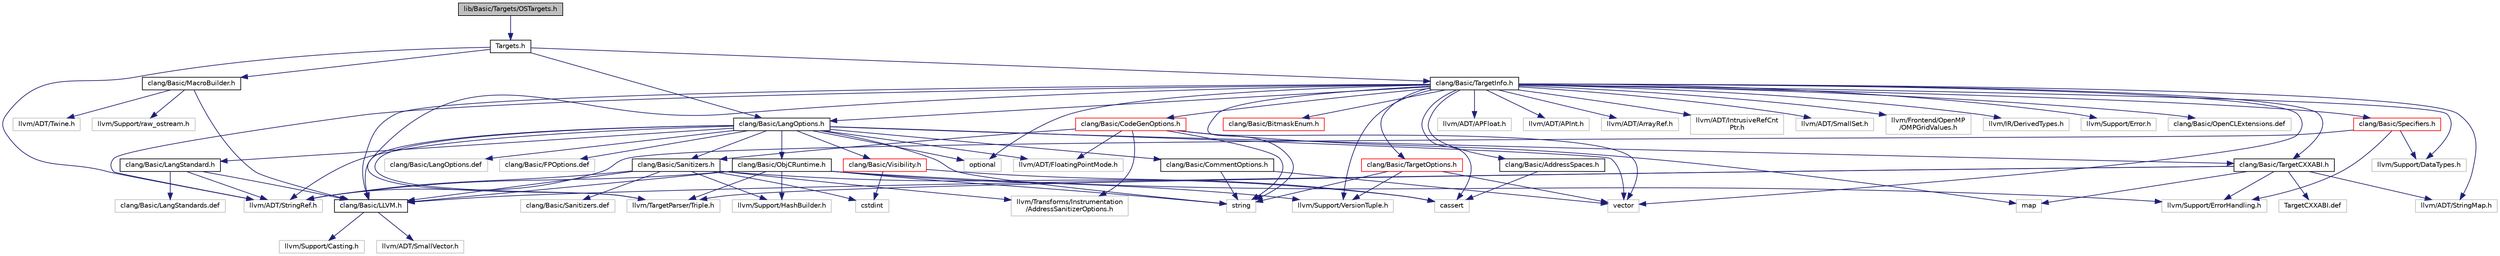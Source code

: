 digraph "lib/Basic/Targets/OSTargets.h"
{
 // LATEX_PDF_SIZE
  bgcolor="transparent";
  edge [fontname="Helvetica",fontsize="10",labelfontname="Helvetica",labelfontsize="10"];
  node [fontname="Helvetica",fontsize="10",shape=record];
  Node1 [label="lib/Basic/Targets/OSTargets.h",height=0.2,width=0.4,color="black", fillcolor="grey75", style="filled", fontcolor="black",tooltip=" "];
  Node1 -> Node2 [color="midnightblue",fontsize="10",style="solid",fontname="Helvetica"];
  Node2 [label="Targets.h",height=0.2,width=0.4,color="black",URL="$Targets_8h.html",tooltip=" "];
  Node2 -> Node3 [color="midnightblue",fontsize="10",style="solid",fontname="Helvetica"];
  Node3 [label="clang/Basic/LangOptions.h",height=0.2,width=0.4,color="black",URL="$LangOptions_8h.html",tooltip=" "];
  Node3 -> Node4 [color="midnightblue",fontsize="10",style="solid",fontname="Helvetica"];
  Node4 [label="clang/Basic/CommentOptions.h",height=0.2,width=0.4,color="black",URL="$CommentOptions_8h.html",tooltip=" "];
  Node4 -> Node5 [color="midnightblue",fontsize="10",style="solid",fontname="Helvetica"];
  Node5 [label="string",height=0.2,width=0.4,color="grey75",tooltip=" "];
  Node4 -> Node6 [color="midnightblue",fontsize="10",style="solid",fontname="Helvetica"];
  Node6 [label="vector",height=0.2,width=0.4,color="grey75",tooltip=" "];
  Node3 -> Node7 [color="midnightblue",fontsize="10",style="solid",fontname="Helvetica"];
  Node7 [label="clang/Basic/LLVM.h",height=0.2,width=0.4,color="black",URL="$LLVM_8h.html",tooltip=" "];
  Node7 -> Node8 [color="midnightblue",fontsize="10",style="solid",fontname="Helvetica"];
  Node8 [label="llvm/Support/Casting.h",height=0.2,width=0.4,color="grey75",tooltip=" "];
  Node7 -> Node9 [color="midnightblue",fontsize="10",style="solid",fontname="Helvetica"];
  Node9 [label="llvm/ADT/SmallVector.h",height=0.2,width=0.4,color="grey75",tooltip=" "];
  Node3 -> Node10 [color="midnightblue",fontsize="10",style="solid",fontname="Helvetica"];
  Node10 [label="clang/Basic/LangStandard.h",height=0.2,width=0.4,color="black",URL="$LangStandard_8h.html",tooltip=" "];
  Node10 -> Node7 [color="midnightblue",fontsize="10",style="solid",fontname="Helvetica"];
  Node10 -> Node11 [color="midnightblue",fontsize="10",style="solid",fontname="Helvetica"];
  Node11 [label="llvm/ADT/StringRef.h",height=0.2,width=0.4,color="grey75",tooltip=" "];
  Node10 -> Node12 [color="midnightblue",fontsize="10",style="solid",fontname="Helvetica"];
  Node12 [label="clang/Basic/LangStandards.def",height=0.2,width=0.4,color="grey75",tooltip=" "];
  Node3 -> Node13 [color="midnightblue",fontsize="10",style="solid",fontname="Helvetica"];
  Node13 [label="clang/Basic/ObjCRuntime.h",height=0.2,width=0.4,color="black",URL="$ObjCRuntime_8h.html",tooltip=" "];
  Node13 -> Node7 [color="midnightblue",fontsize="10",style="solid",fontname="Helvetica"];
  Node13 -> Node11 [color="midnightblue",fontsize="10",style="solid",fontname="Helvetica"];
  Node13 -> Node14 [color="midnightblue",fontsize="10",style="solid",fontname="Helvetica"];
  Node14 [label="llvm/Support/ErrorHandling.h",height=0.2,width=0.4,color="grey75",tooltip=" "];
  Node13 -> Node15 [color="midnightblue",fontsize="10",style="solid",fontname="Helvetica"];
  Node15 [label="llvm/Support/HashBuilder.h",height=0.2,width=0.4,color="grey75",tooltip=" "];
  Node13 -> Node16 [color="midnightblue",fontsize="10",style="solid",fontname="Helvetica"];
  Node16 [label="llvm/Support/VersionTuple.h",height=0.2,width=0.4,color="grey75",tooltip=" "];
  Node13 -> Node17 [color="midnightblue",fontsize="10",style="solid",fontname="Helvetica"];
  Node17 [label="llvm/TargetParser/Triple.h",height=0.2,width=0.4,color="grey75",tooltip=" "];
  Node13 -> Node5 [color="midnightblue",fontsize="10",style="solid",fontname="Helvetica"];
  Node3 -> Node18 [color="midnightblue",fontsize="10",style="solid",fontname="Helvetica"];
  Node18 [label="clang/Basic/Sanitizers.h",height=0.2,width=0.4,color="black",URL="$Sanitizers_8h.html",tooltip=" "];
  Node18 -> Node7 [color="midnightblue",fontsize="10",style="solid",fontname="Helvetica"];
  Node18 -> Node11 [color="midnightblue",fontsize="10",style="solid",fontname="Helvetica"];
  Node18 -> Node15 [color="midnightblue",fontsize="10",style="solid",fontname="Helvetica"];
  Node18 -> Node19 [color="midnightblue",fontsize="10",style="solid",fontname="Helvetica"];
  Node19 [label="llvm/Transforms/Instrumentation\l/AddressSanitizerOptions.h",height=0.2,width=0.4,color="grey75",tooltip=" "];
  Node18 -> Node20 [color="midnightblue",fontsize="10",style="solid",fontname="Helvetica"];
  Node20 [label="cassert",height=0.2,width=0.4,color="grey75",tooltip=" "];
  Node18 -> Node21 [color="midnightblue",fontsize="10",style="solid",fontname="Helvetica"];
  Node21 [label="cstdint",height=0.2,width=0.4,color="grey75",tooltip=" "];
  Node18 -> Node22 [color="midnightblue",fontsize="10",style="solid",fontname="Helvetica"];
  Node22 [label="clang/Basic/Sanitizers.def",height=0.2,width=0.4,color="grey75",tooltip=" "];
  Node3 -> Node23 [color="midnightblue",fontsize="10",style="solid",fontname="Helvetica"];
  Node23 [label="clang/Basic/TargetCXXABI.h",height=0.2,width=0.4,color="black",URL="$TargetCXXABI_8h.html",tooltip=" "];
  Node23 -> Node24 [color="midnightblue",fontsize="10",style="solid",fontname="Helvetica"];
  Node24 [label="map",height=0.2,width=0.4,color="grey75",tooltip=" "];
  Node23 -> Node7 [color="midnightblue",fontsize="10",style="solid",fontname="Helvetica"];
  Node23 -> Node25 [color="midnightblue",fontsize="10",style="solid",fontname="Helvetica"];
  Node25 [label="llvm/ADT/StringMap.h",height=0.2,width=0.4,color="grey75",tooltip=" "];
  Node23 -> Node14 [color="midnightblue",fontsize="10",style="solid",fontname="Helvetica"];
  Node23 -> Node17 [color="midnightblue",fontsize="10",style="solid",fontname="Helvetica"];
  Node23 -> Node26 [color="midnightblue",fontsize="10",style="solid",fontname="Helvetica"];
  Node26 [label="TargetCXXABI.def",height=0.2,width=0.4,color="grey75",tooltip=" "];
  Node3 -> Node27 [color="midnightblue",fontsize="10",style="solid",fontname="Helvetica"];
  Node27 [label="clang/Basic/Visibility.h",height=0.2,width=0.4,color="red",URL="$Visibility_8h.html",tooltip=" "];
  Node27 -> Node20 [color="midnightblue",fontsize="10",style="solid",fontname="Helvetica"];
  Node27 -> Node21 [color="midnightblue",fontsize="10",style="solid",fontname="Helvetica"];
  Node3 -> Node30 [color="midnightblue",fontsize="10",style="solid",fontname="Helvetica"];
  Node30 [label="llvm/ADT/FloatingPointMode.h",height=0.2,width=0.4,color="grey75",tooltip=" "];
  Node3 -> Node11 [color="midnightblue",fontsize="10",style="solid",fontname="Helvetica"];
  Node3 -> Node17 [color="midnightblue",fontsize="10",style="solid",fontname="Helvetica"];
  Node3 -> Node31 [color="midnightblue",fontsize="10",style="solid",fontname="Helvetica"];
  Node31 [label="optional",height=0.2,width=0.4,color="grey75",tooltip=" "];
  Node3 -> Node5 [color="midnightblue",fontsize="10",style="solid",fontname="Helvetica"];
  Node3 -> Node6 [color="midnightblue",fontsize="10",style="solid",fontname="Helvetica"];
  Node3 -> Node32 [color="midnightblue",fontsize="10",style="solid",fontname="Helvetica"];
  Node32 [label="clang/Basic/LangOptions.def",height=0.2,width=0.4,color="grey75",tooltip=" "];
  Node3 -> Node33 [color="midnightblue",fontsize="10",style="solid",fontname="Helvetica"];
  Node33 [label="clang/Basic/FPOptions.def",height=0.2,width=0.4,color="grey75",tooltip=" "];
  Node2 -> Node34 [color="midnightblue",fontsize="10",style="solid",fontname="Helvetica"];
  Node34 [label="clang/Basic/MacroBuilder.h",height=0.2,width=0.4,color="black",URL="$MacroBuilder_8h.html",tooltip=" "];
  Node34 -> Node7 [color="midnightblue",fontsize="10",style="solid",fontname="Helvetica"];
  Node34 -> Node35 [color="midnightblue",fontsize="10",style="solid",fontname="Helvetica"];
  Node35 [label="llvm/ADT/Twine.h",height=0.2,width=0.4,color="grey75",tooltip=" "];
  Node34 -> Node36 [color="midnightblue",fontsize="10",style="solid",fontname="Helvetica"];
  Node36 [label="llvm/Support/raw_ostream.h",height=0.2,width=0.4,color="grey75",tooltip=" "];
  Node2 -> Node37 [color="midnightblue",fontsize="10",style="solid",fontname="Helvetica"];
  Node37 [label="clang/Basic/TargetInfo.h",height=0.2,width=0.4,color="black",URL="$include_2clang_2Basic_2TargetInfo_8h.html",tooltip=" "];
  Node37 -> Node38 [color="midnightblue",fontsize="10",style="solid",fontname="Helvetica"];
  Node38 [label="clang/Basic/AddressSpaces.h",height=0.2,width=0.4,color="black",URL="$AddressSpaces_8h.html",tooltip=" "];
  Node38 -> Node20 [color="midnightblue",fontsize="10",style="solid",fontname="Helvetica"];
  Node37 -> Node39 [color="midnightblue",fontsize="10",style="solid",fontname="Helvetica"];
  Node39 [label="clang/Basic/BitmaskEnum.h",height=0.2,width=0.4,color="red",URL="$BitmaskEnum_8h.html",tooltip=" "];
  Node37 -> Node41 [color="midnightblue",fontsize="10",style="solid",fontname="Helvetica"];
  Node41 [label="clang/Basic/CodeGenOptions.h",height=0.2,width=0.4,color="red",URL="$CodeGenOptions_8h.html",tooltip=" "];
  Node41 -> Node18 [color="midnightblue",fontsize="10",style="solid",fontname="Helvetica"];
  Node41 -> Node30 [color="midnightblue",fontsize="10",style="solid",fontname="Helvetica"];
  Node41 -> Node19 [color="midnightblue",fontsize="10",style="solid",fontname="Helvetica"];
  Node41 -> Node24 [color="midnightblue",fontsize="10",style="solid",fontname="Helvetica"];
  Node41 -> Node5 [color="midnightblue",fontsize="10",style="solid",fontname="Helvetica"];
  Node41 -> Node6 [color="midnightblue",fontsize="10",style="solid",fontname="Helvetica"];
  Node37 -> Node7 [color="midnightblue",fontsize="10",style="solid",fontname="Helvetica"];
  Node37 -> Node3 [color="midnightblue",fontsize="10",style="solid",fontname="Helvetica"];
  Node37 -> Node50 [color="midnightblue",fontsize="10",style="solid",fontname="Helvetica"];
  Node50 [label="clang/Basic/Specifiers.h",height=0.2,width=0.4,color="red",URL="$Specifiers_8h.html",tooltip=" "];
  Node50 -> Node11 [color="midnightblue",fontsize="10",style="solid",fontname="Helvetica"];
  Node50 -> Node51 [color="midnightblue",fontsize="10",style="solid",fontname="Helvetica"];
  Node51 [label="llvm/Support/DataTypes.h",height=0.2,width=0.4,color="grey75",tooltip=" "];
  Node50 -> Node14 [color="midnightblue",fontsize="10",style="solid",fontname="Helvetica"];
  Node37 -> Node23 [color="midnightblue",fontsize="10",style="solid",fontname="Helvetica"];
  Node37 -> Node54 [color="midnightblue",fontsize="10",style="solid",fontname="Helvetica"];
  Node54 [label="clang/Basic/TargetOptions.h",height=0.2,width=0.4,color="red",URL="$TargetOptions_8h.html",tooltip=" "];
  Node54 -> Node16 [color="midnightblue",fontsize="10",style="solid",fontname="Helvetica"];
  Node54 -> Node5 [color="midnightblue",fontsize="10",style="solid",fontname="Helvetica"];
  Node54 -> Node6 [color="midnightblue",fontsize="10",style="solid",fontname="Helvetica"];
  Node37 -> Node56 [color="midnightblue",fontsize="10",style="solid",fontname="Helvetica"];
  Node56 [label="llvm/ADT/APFloat.h",height=0.2,width=0.4,color="grey75",tooltip=" "];
  Node37 -> Node57 [color="midnightblue",fontsize="10",style="solid",fontname="Helvetica"];
  Node57 [label="llvm/ADT/APInt.h",height=0.2,width=0.4,color="grey75",tooltip=" "];
  Node37 -> Node58 [color="midnightblue",fontsize="10",style="solid",fontname="Helvetica"];
  Node58 [label="llvm/ADT/ArrayRef.h",height=0.2,width=0.4,color="grey75",tooltip=" "];
  Node37 -> Node59 [color="midnightblue",fontsize="10",style="solid",fontname="Helvetica"];
  Node59 [label="llvm/ADT/IntrusiveRefCnt\lPtr.h",height=0.2,width=0.4,color="grey75",tooltip=" "];
  Node37 -> Node60 [color="midnightblue",fontsize="10",style="solid",fontname="Helvetica"];
  Node60 [label="llvm/ADT/SmallSet.h",height=0.2,width=0.4,color="grey75",tooltip=" "];
  Node37 -> Node25 [color="midnightblue",fontsize="10",style="solid",fontname="Helvetica"];
  Node37 -> Node11 [color="midnightblue",fontsize="10",style="solid",fontname="Helvetica"];
  Node37 -> Node61 [color="midnightblue",fontsize="10",style="solid",fontname="Helvetica"];
  Node61 [label="llvm/Frontend/OpenMP\l/OMPGridValues.h",height=0.2,width=0.4,color="grey75",tooltip=" "];
  Node37 -> Node62 [color="midnightblue",fontsize="10",style="solid",fontname="Helvetica"];
  Node62 [label="llvm/IR/DerivedTypes.h",height=0.2,width=0.4,color="grey75",tooltip=" "];
  Node37 -> Node51 [color="midnightblue",fontsize="10",style="solid",fontname="Helvetica"];
  Node37 -> Node63 [color="midnightblue",fontsize="10",style="solid",fontname="Helvetica"];
  Node63 [label="llvm/Support/Error.h",height=0.2,width=0.4,color="grey75",tooltip=" "];
  Node37 -> Node16 [color="midnightblue",fontsize="10",style="solid",fontname="Helvetica"];
  Node37 -> Node17 [color="midnightblue",fontsize="10",style="solid",fontname="Helvetica"];
  Node37 -> Node20 [color="midnightblue",fontsize="10",style="solid",fontname="Helvetica"];
  Node37 -> Node31 [color="midnightblue",fontsize="10",style="solid",fontname="Helvetica"];
  Node37 -> Node5 [color="midnightblue",fontsize="10",style="solid",fontname="Helvetica"];
  Node37 -> Node6 [color="midnightblue",fontsize="10",style="solid",fontname="Helvetica"];
  Node37 -> Node64 [color="midnightblue",fontsize="10",style="solid",fontname="Helvetica"];
  Node64 [label="clang/Basic/OpenCLExtensions.def",height=0.2,width=0.4,color="grey75",tooltip=" "];
  Node2 -> Node11 [color="midnightblue",fontsize="10",style="solid",fontname="Helvetica"];
}

